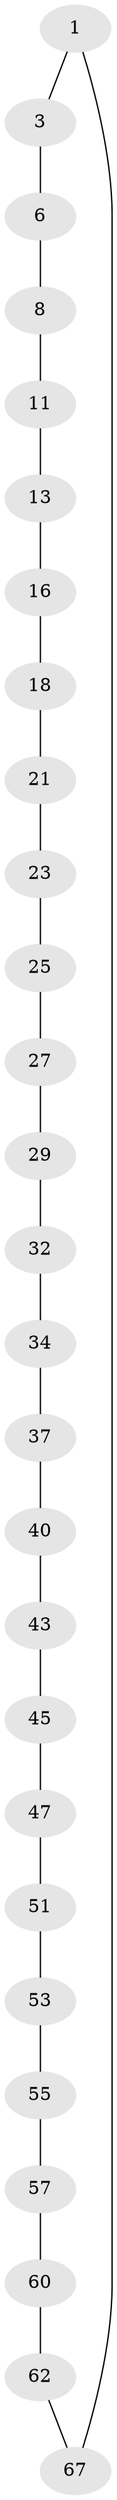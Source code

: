 // original degree distribution, {2: 1.0}
// Generated by graph-tools (version 1.1) at 2025/20/03/04/25 18:20:02]
// undirected, 27 vertices, 27 edges
graph export_dot {
graph [start="1"]
  node [color=gray90,style=filled];
  1 [super="+2"];
  3 [super="+4"];
  6 [super="+7"];
  8 [super="+9"];
  11 [super="+12"];
  13 [super="+14"];
  16 [super="+17"];
  18 [super="+19"];
  21 [super="+22"];
  23 [super="+24"];
  25 [super="+26"];
  27 [super="+28"];
  29 [super="+30"];
  32 [super="+33"];
  34 [super="+35"];
  37 [super="+38"];
  40 [super="+41"];
  43 [super="+44"];
  45 [super="+46"];
  47 [super="+48"];
  51 [super="+52"];
  53 [super="+54"];
  55 [super="+56"];
  57 [super="+58"];
  60 [super="+61"];
  62 [super="+63"];
  67 [super="+68"];
  1 -- 3;
  1 -- 67;
  3 -- 6;
  6 -- 8;
  8 -- 11;
  11 -- 13;
  13 -- 16;
  16 -- 18;
  18 -- 21;
  21 -- 23;
  23 -- 25;
  25 -- 27;
  27 -- 29;
  29 -- 32;
  32 -- 34;
  34 -- 37;
  37 -- 40;
  40 -- 43;
  43 -- 45;
  45 -- 47;
  47 -- 51;
  51 -- 53;
  53 -- 55;
  55 -- 57;
  57 -- 60;
  60 -- 62;
  62 -- 67;
}
